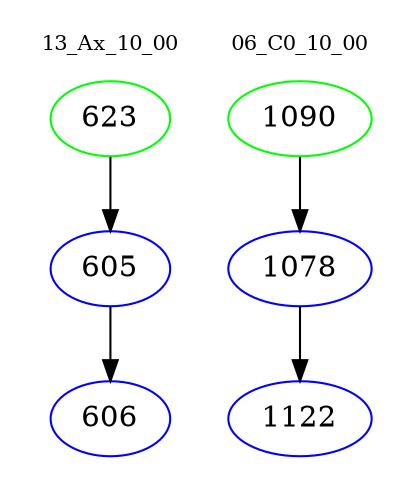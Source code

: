 digraph{
subgraph cluster_0 {
color = white
label = "13_Ax_10_00";
fontsize=10;
T0_623 [label="623", color="green"]
T0_623 -> T0_605 [color="black"]
T0_605 [label="605", color="blue"]
T0_605 -> T0_606 [color="black"]
T0_606 [label="606", color="blue"]
}
subgraph cluster_1 {
color = white
label = "06_C0_10_00";
fontsize=10;
T1_1090 [label="1090", color="green"]
T1_1090 -> T1_1078 [color="black"]
T1_1078 [label="1078", color="blue"]
T1_1078 -> T1_1122 [color="black"]
T1_1122 [label="1122", color="blue"]
}
}
